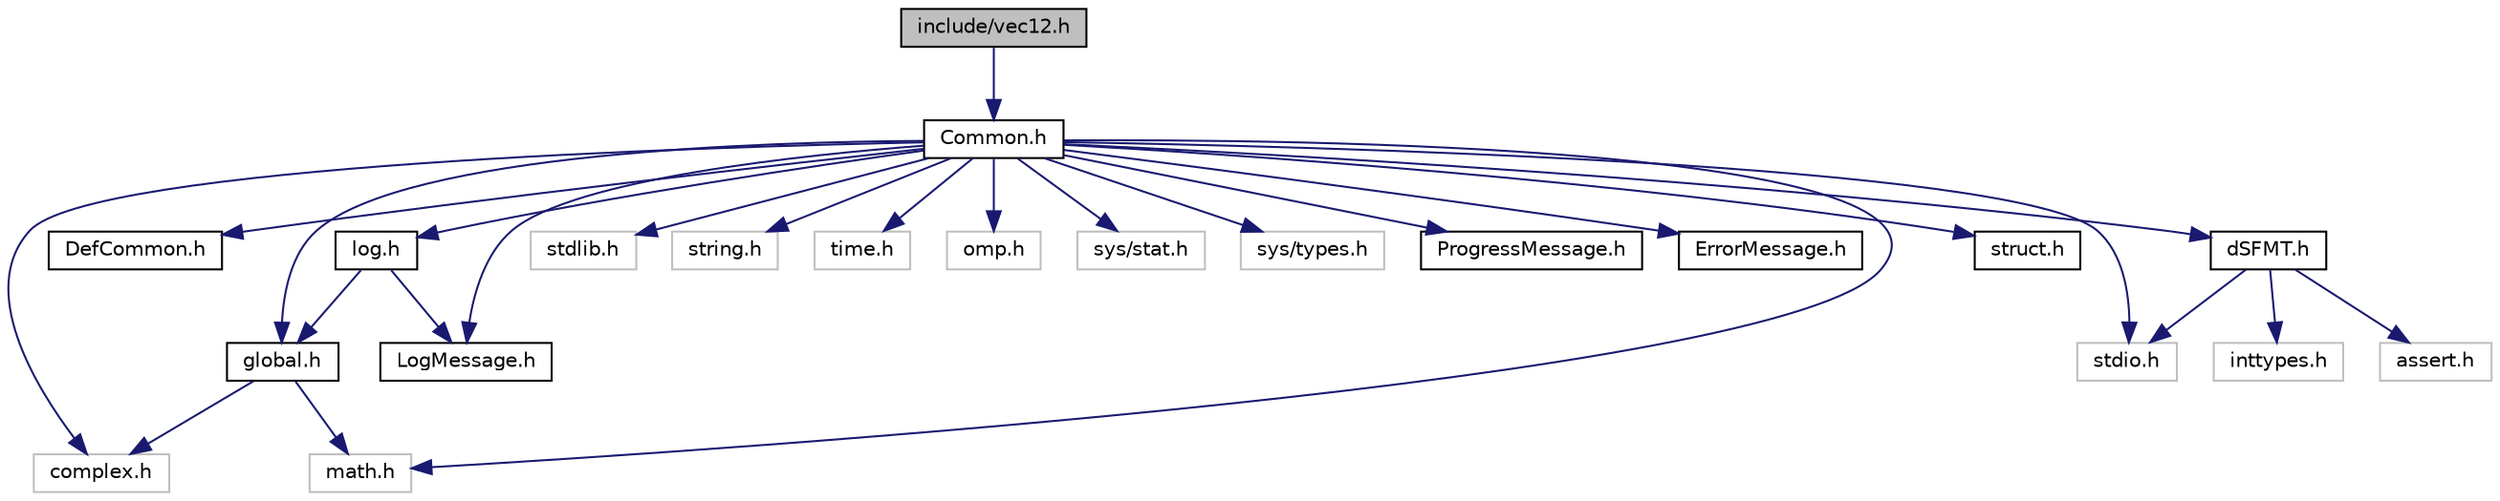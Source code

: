 digraph "include/vec12.h"
{
 // INTERACTIVE_SVG=YES
  edge [fontname="Helvetica",fontsize="10",labelfontname="Helvetica",labelfontsize="10"];
  node [fontname="Helvetica",fontsize="10",shape=record];
  Node1 [label="include/vec12.h",height=0.2,width=0.4,color="black", fillcolor="grey75", style="filled", fontcolor="black"];
  Node1 -> Node2 [color="midnightblue",fontsize="10",style="solid",fontname="Helvetica"];
  Node2 [label="Common.h",height=0.2,width=0.4,color="black", fillcolor="white", style="filled",URL="$_common_8h.html"];
  Node2 -> Node3 [color="midnightblue",fontsize="10",style="solid",fontname="Helvetica"];
  Node3 [label="complex.h",height=0.2,width=0.4,color="grey75", fillcolor="white", style="filled"];
  Node2 -> Node4 [color="midnightblue",fontsize="10",style="solid",fontname="Helvetica"];
  Node4 [label="DefCommon.h",height=0.2,width=0.4,color="black", fillcolor="white", style="filled",URL="$_def_common_8h.html"];
  Node2 -> Node5 [color="midnightblue",fontsize="10",style="solid",fontname="Helvetica"];
  Node5 [label="global.h",height=0.2,width=0.4,color="black", fillcolor="white", style="filled",URL="$global_8h.html"];
  Node5 -> Node3 [color="midnightblue",fontsize="10",style="solid",fontname="Helvetica"];
  Node5 -> Node6 [color="midnightblue",fontsize="10",style="solid",fontname="Helvetica"];
  Node6 [label="math.h",height=0.2,width=0.4,color="grey75", fillcolor="white", style="filled"];
  Node2 -> Node7 [color="midnightblue",fontsize="10",style="solid",fontname="Helvetica"];
  Node7 [label="stdio.h",height=0.2,width=0.4,color="grey75", fillcolor="white", style="filled"];
  Node2 -> Node8 [color="midnightblue",fontsize="10",style="solid",fontname="Helvetica"];
  Node8 [label="stdlib.h",height=0.2,width=0.4,color="grey75", fillcolor="white", style="filled"];
  Node2 -> Node9 [color="midnightblue",fontsize="10",style="solid",fontname="Helvetica"];
  Node9 [label="string.h",height=0.2,width=0.4,color="grey75", fillcolor="white", style="filled"];
  Node2 -> Node6 [color="midnightblue",fontsize="10",style="solid",fontname="Helvetica"];
  Node2 -> Node10 [color="midnightblue",fontsize="10",style="solid",fontname="Helvetica"];
  Node10 [label="time.h",height=0.2,width=0.4,color="grey75", fillcolor="white", style="filled"];
  Node2 -> Node11 [color="midnightblue",fontsize="10",style="solid",fontname="Helvetica"];
  Node11 [label="omp.h",height=0.2,width=0.4,color="grey75", fillcolor="white", style="filled"];
  Node2 -> Node12 [color="midnightblue",fontsize="10",style="solid",fontname="Helvetica"];
  Node12 [label="sys/stat.h",height=0.2,width=0.4,color="grey75", fillcolor="white", style="filled"];
  Node2 -> Node13 [color="midnightblue",fontsize="10",style="solid",fontname="Helvetica"];
  Node13 [label="sys/types.h",height=0.2,width=0.4,color="grey75", fillcolor="white", style="filled"];
  Node2 -> Node14 [color="midnightblue",fontsize="10",style="solid",fontname="Helvetica"];
  Node14 [label="ProgressMessage.h",height=0.2,width=0.4,color="black", fillcolor="white", style="filled",URL="$_progress_message_8h.html"];
  Node2 -> Node15 [color="midnightblue",fontsize="10",style="solid",fontname="Helvetica"];
  Node15 [label="ErrorMessage.h",height=0.2,width=0.4,color="black", fillcolor="white", style="filled",URL="$_error_message_8h.html"];
  Node2 -> Node16 [color="midnightblue",fontsize="10",style="solid",fontname="Helvetica"];
  Node16 [label="LogMessage.h",height=0.2,width=0.4,color="black", fillcolor="white", style="filled",URL="$_log_message_8h.html"];
  Node2 -> Node17 [color="midnightblue",fontsize="10",style="solid",fontname="Helvetica"];
  Node17 [label="struct.h",height=0.2,width=0.4,color="black", fillcolor="white", style="filled",URL="$struct_8h.html"];
  Node2 -> Node18 [color="midnightblue",fontsize="10",style="solid",fontname="Helvetica"];
  Node18 [label="log.h",height=0.2,width=0.4,color="black", fillcolor="white", style="filled",URL="$log_8h.html"];
  Node18 -> Node5 [color="midnightblue",fontsize="10",style="solid",fontname="Helvetica"];
  Node18 -> Node16 [color="midnightblue",fontsize="10",style="solid",fontname="Helvetica"];
  Node2 -> Node19 [color="midnightblue",fontsize="10",style="solid",fontname="Helvetica"];
  Node19 [label="dSFMT.h",height=0.2,width=0.4,color="black", fillcolor="white", style="filled",URL="$d_s_f_m_t_8h.html",tooltip="double precision SIMD oriented Fast Mersenne Twister(dSFMT) pseudorandom number generator based on IE..."];
  Node19 -> Node7 [color="midnightblue",fontsize="10",style="solid",fontname="Helvetica"];
  Node19 -> Node20 [color="midnightblue",fontsize="10",style="solid",fontname="Helvetica"];
  Node20 [label="assert.h",height=0.2,width=0.4,color="grey75", fillcolor="white", style="filled"];
  Node19 -> Node21 [color="midnightblue",fontsize="10",style="solid",fontname="Helvetica"];
  Node21 [label="inttypes.h",height=0.2,width=0.4,color="grey75", fillcolor="white", style="filled"];
}
